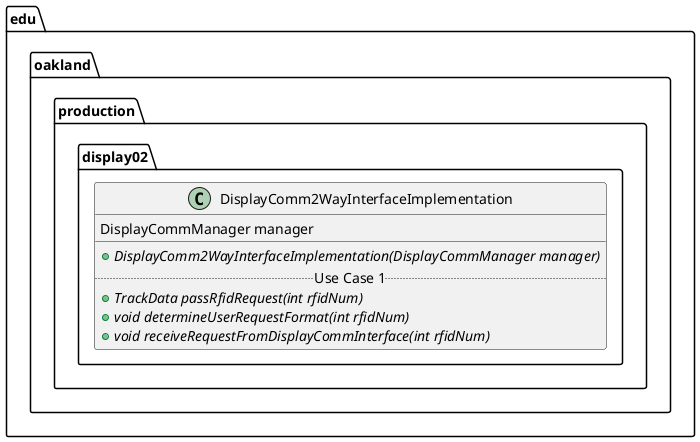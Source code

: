 @startuml DisplayComm2WayInterfaceImplementation

package edu.oakland.production.display02 {
    class DisplayComm2WayInterfaceImplementation {
        DisplayCommManager manager
        __
        {abstract} + DisplayComm2WayInterfaceImplementation(DisplayCommManager manager)
        .. Use Case 1 ..
        {abstract} + TrackData passRfidRequest(int rfidNum)
        {abstract} + void determineUserRequestFormat(int rfidNum)
        {abstract} + void receiveRequestFromDisplayCommInterface(int rfidNum)
    }
}

@enduml
